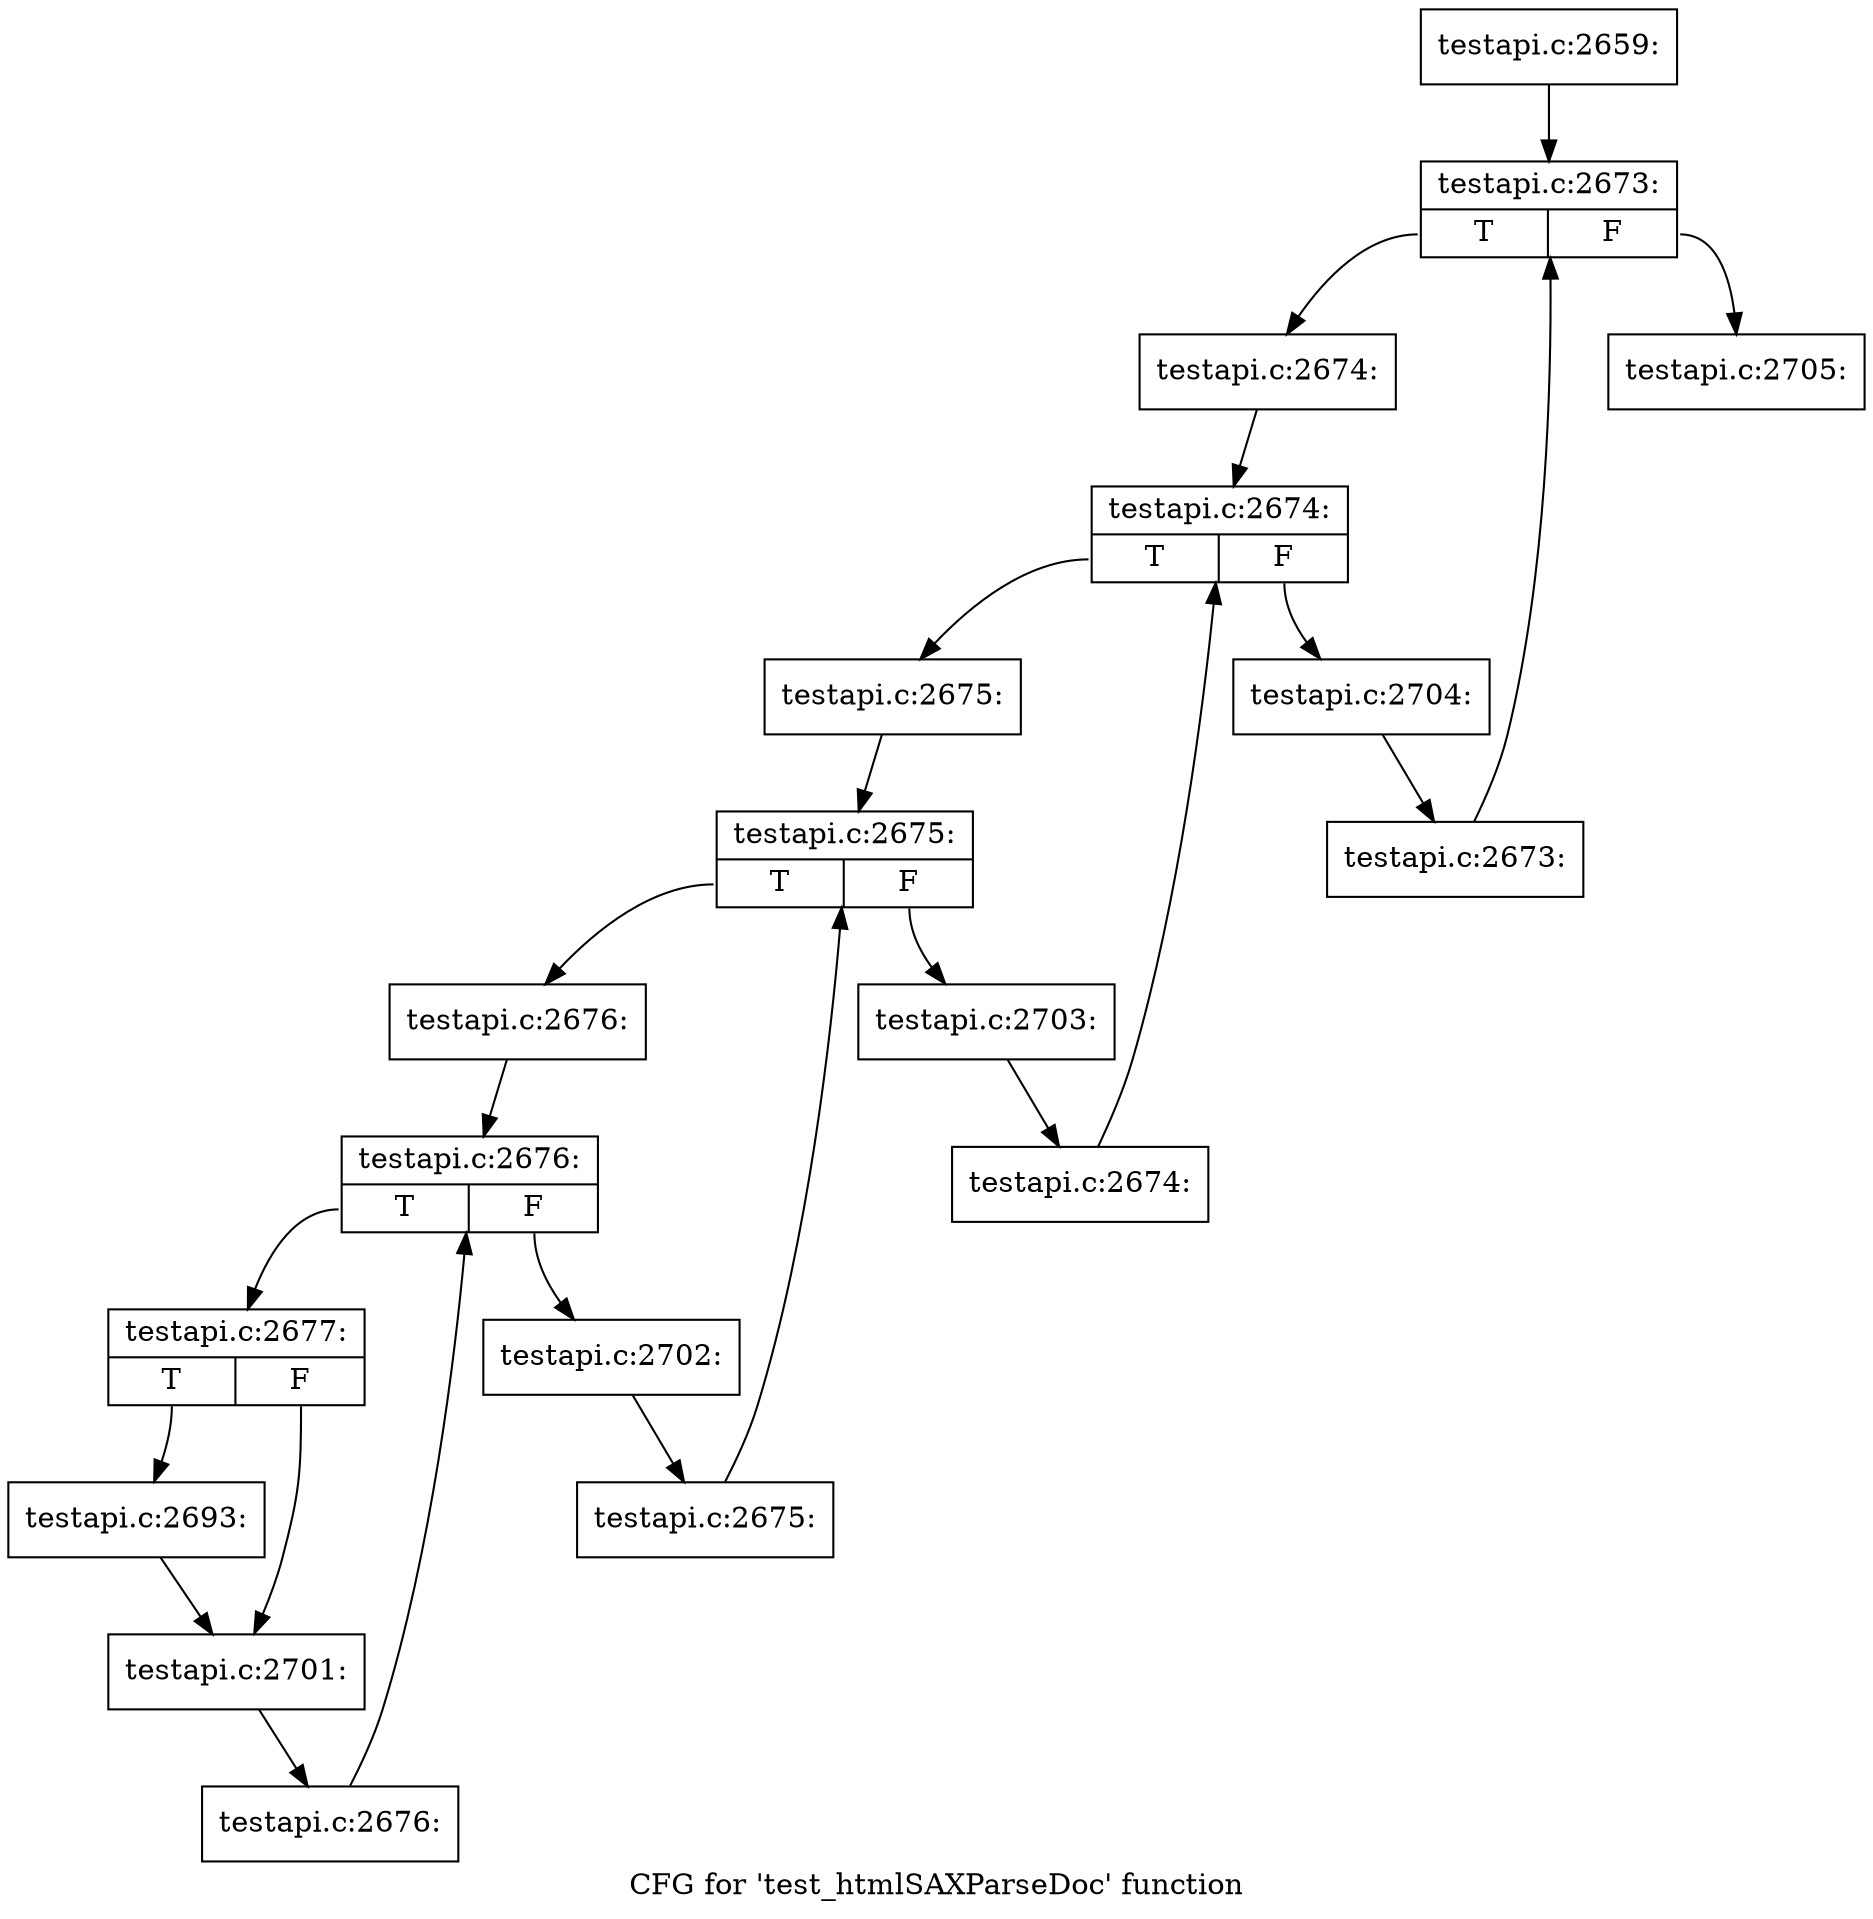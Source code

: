 digraph "CFG for 'test_htmlSAXParseDoc' function" {
	label="CFG for 'test_htmlSAXParseDoc' function";

	Node0x40a4000 [shape=record,label="{testapi.c:2659:}"];
	Node0x40a4000 -> Node0x416f860;
	Node0x416f860 [shape=record,label="{testapi.c:2673:|{<s0>T|<s1>F}}"];
	Node0x416f860:s0 -> Node0x416fb40;
	Node0x416f860:s1 -> Node0x416f6c0;
	Node0x416fb40 [shape=record,label="{testapi.c:2674:}"];
	Node0x416fb40 -> Node0x416ff30;
	Node0x416ff30 [shape=record,label="{testapi.c:2674:|{<s0>T|<s1>F}}"];
	Node0x416ff30:s0 -> Node0x41701b0;
	Node0x416ff30:s1 -> Node0x416fe10;
	Node0x41701b0 [shape=record,label="{testapi.c:2675:}"];
	Node0x41701b0 -> Node0x41705a0;
	Node0x41705a0 [shape=record,label="{testapi.c:2675:|{<s0>T|<s1>F}}"];
	Node0x41705a0:s0 -> Node0x4170820;
	Node0x41705a0:s1 -> Node0x4170480;
	Node0x4170820 [shape=record,label="{testapi.c:2676:}"];
	Node0x4170820 -> Node0x4170c10;
	Node0x4170c10 [shape=record,label="{testapi.c:2676:|{<s0>T|<s1>F}}"];
	Node0x4170c10:s0 -> Node0x4170e90;
	Node0x4170c10:s1 -> Node0x4170af0;
	Node0x4170e90 [shape=record,label="{testapi.c:2677:|{<s0>T|<s1>F}}"];
	Node0x4170e90:s0 -> Node0x4172500;
	Node0x4170e90:s1 -> Node0x4173510;
	Node0x4172500 [shape=record,label="{testapi.c:2693:}"];
	Node0x4172500 -> Node0x4173510;
	Node0x4173510 [shape=record,label="{testapi.c:2701:}"];
	Node0x4173510 -> Node0x4170e00;
	Node0x4170e00 [shape=record,label="{testapi.c:2676:}"];
	Node0x4170e00 -> Node0x4170c10;
	Node0x4170af0 [shape=record,label="{testapi.c:2702:}"];
	Node0x4170af0 -> Node0x4170790;
	Node0x4170790 [shape=record,label="{testapi.c:2675:}"];
	Node0x4170790 -> Node0x41705a0;
	Node0x4170480 [shape=record,label="{testapi.c:2703:}"];
	Node0x4170480 -> Node0x4170120;
	Node0x4170120 [shape=record,label="{testapi.c:2674:}"];
	Node0x4170120 -> Node0x416ff30;
	Node0x416fe10 [shape=record,label="{testapi.c:2704:}"];
	Node0x416fe10 -> Node0x416fab0;
	Node0x416fab0 [shape=record,label="{testapi.c:2673:}"];
	Node0x416fab0 -> Node0x416f860;
	Node0x416f6c0 [shape=record,label="{testapi.c:2705:}"];
}

